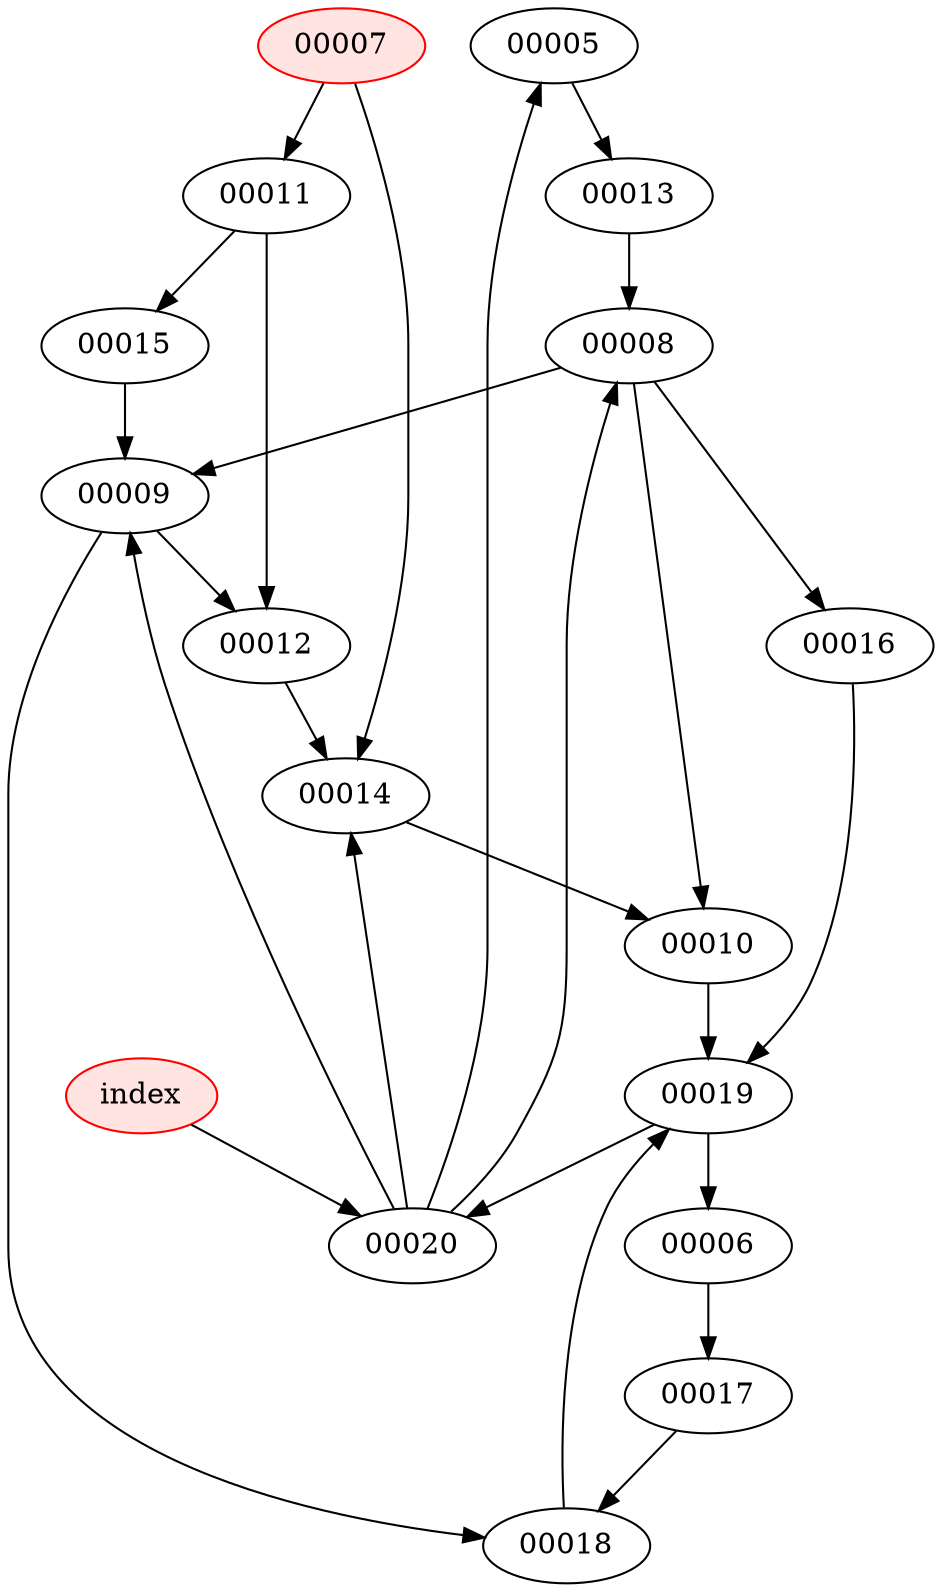 digraph Zine {
    "00005" [];
    "00006" [];
    "00007" [color="red", style="filled", fillcolor="mistyrose"];
    "00008" [];
    "00009" [];
    "00010" [];
    "00011" [];
    "00012" [];
    "00013" [];
    "00014" [];
    "00015" [];
    "00016" [];
    "00017" [];
    "00018" [];
    "00019" [];
    "00020" [];
    "index" [color="red", style="filled", fillcolor="mistyrose"];
    "00020" -> "00009";
    "00020" -> "00005";
    "00020" -> "00008";
    "00020" -> "00014";
    "00016" -> "00019";
    "00017" -> "00018";
    "00010" -> "00019";
    "00006" -> "00017";
    "00007" -> "00011";
    "00007" -> "00014";
    "00011" -> "00012";
    "00011" -> "00015";
    "00012" -> "00014";
    "00008" -> "00016";
    "00008" -> "00009";
    "00008" -> "00010";
    "00009" -> "00012";
    "00009" -> "00018";
    "00013" -> "00008";
    "00005" -> "00013";
    "00018" -> "00019";
    "00014" -> "00010";
    "00015" -> "00009";
    "00019" -> "00020";
    "00019" -> "00006";
    "index" -> "00020";
}

